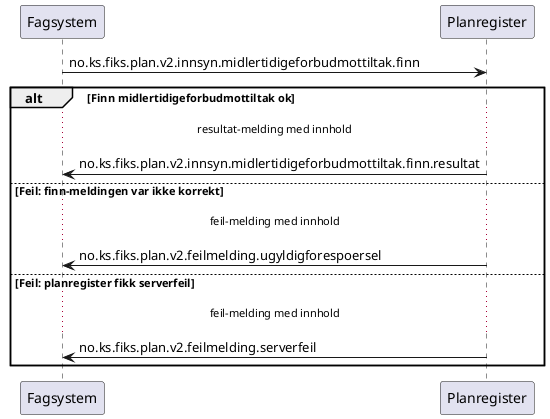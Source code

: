 @startuml

Fagsystem -> Planregister: no.ks.fiks.plan.v2.innsyn.midlertidigeforbudmottiltak.finn

alt Finn midlertidigeforbudmottiltak ok
...resultat-melding med innhold...

Fagsystem <- Planregister: no.ks.fiks.plan.v2.innsyn.midlertidigeforbudmottiltak.finn.resultat

else Feil: finn-meldingen var ikke korrekt
...feil-melding med innhold...

Fagsystem <- Planregister: no.ks.fiks.plan.v2.feilmelding.ugyldigforespoersel

else Feil: planregister fikk serverfeil
...feil-melding med innhold...

Fagsystem <- Planregister: no.ks.fiks.plan.v2.feilmelding.serverfeil

end
@enduml